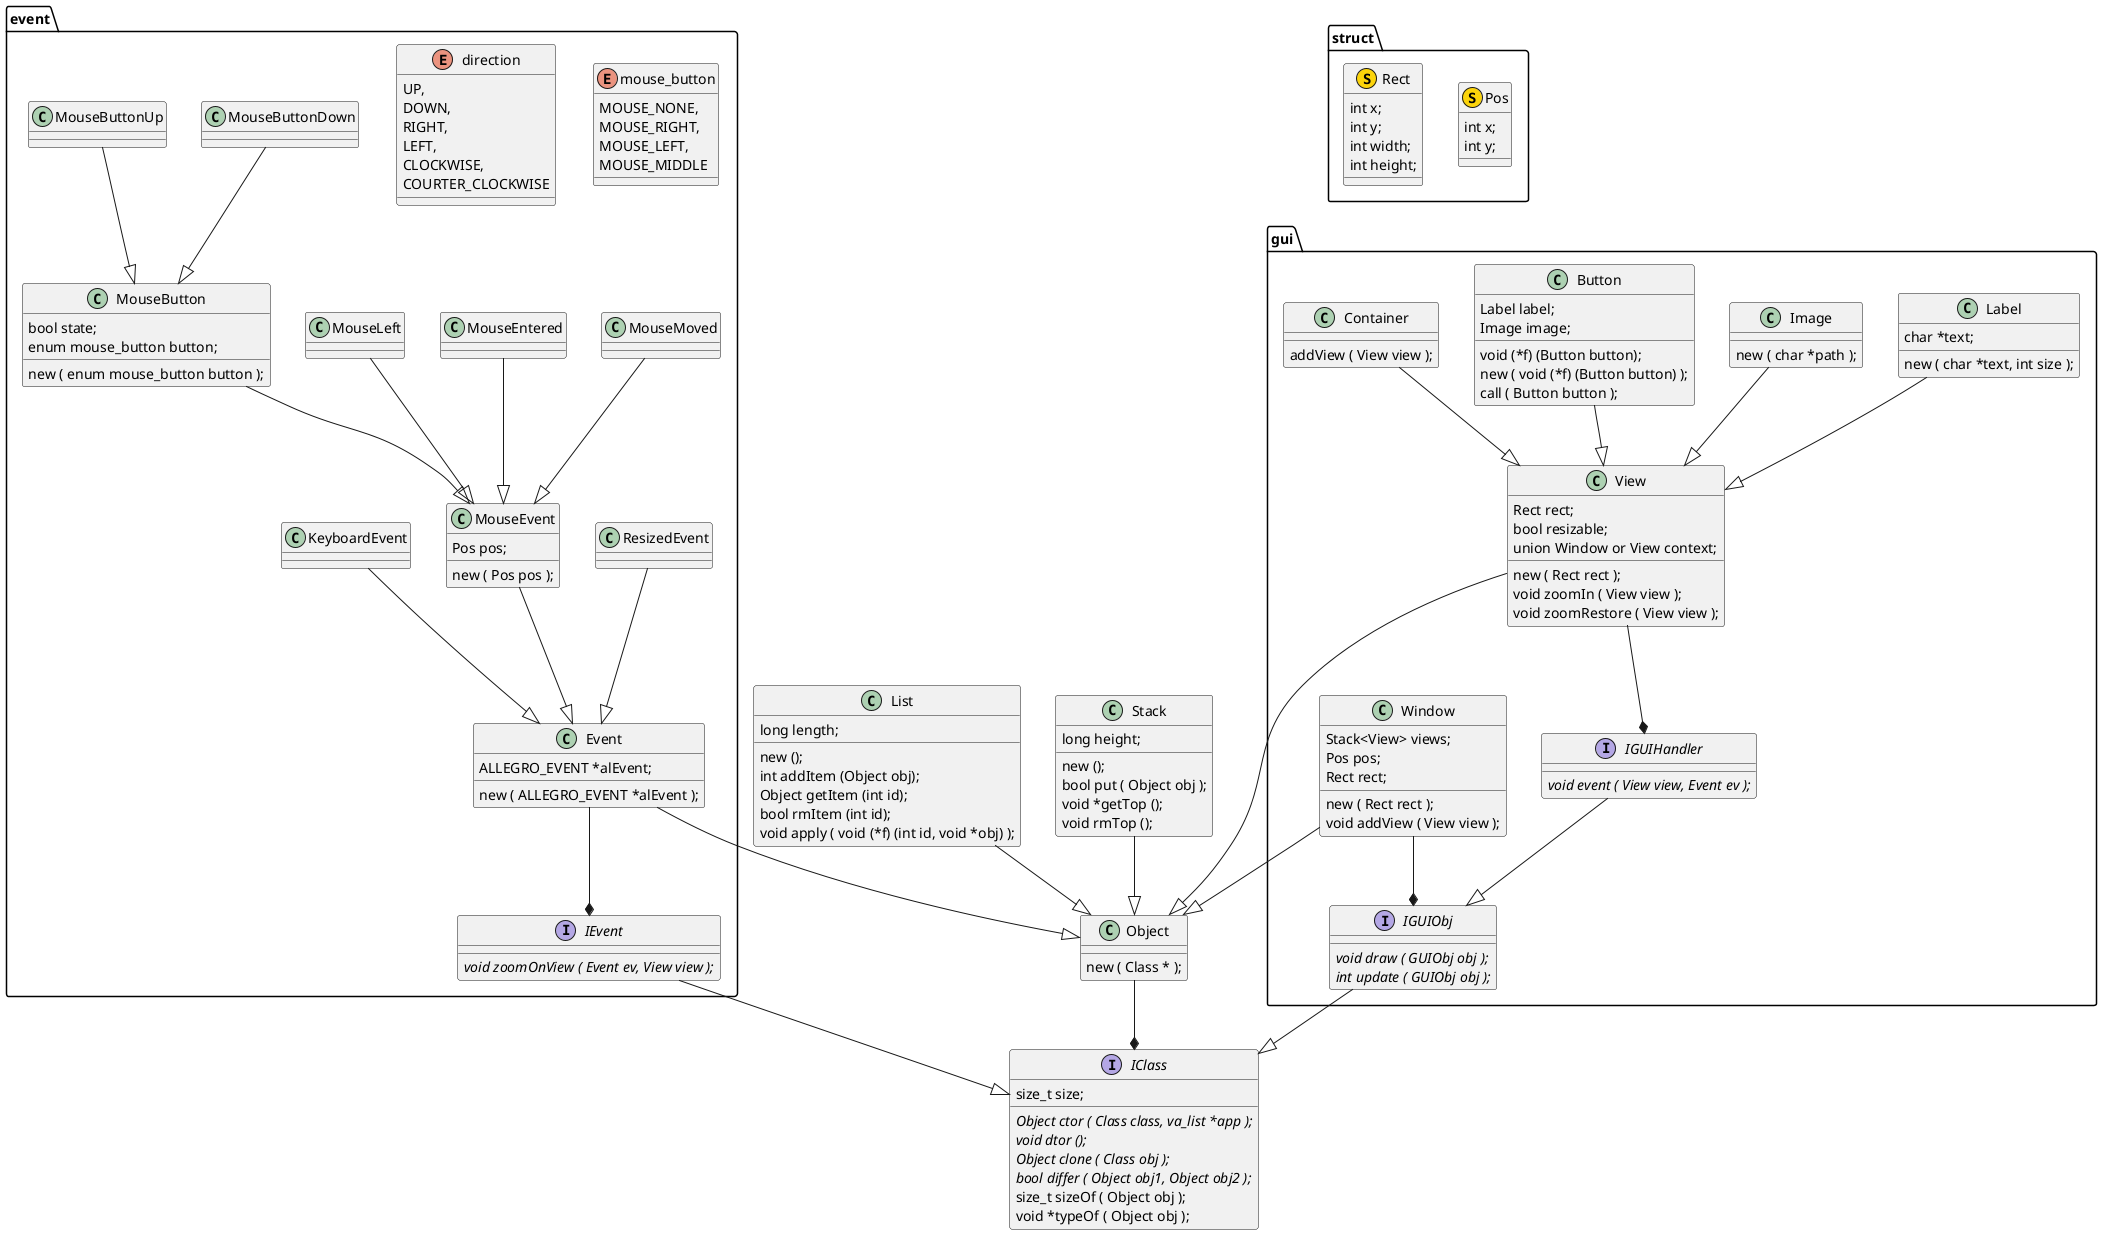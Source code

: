@startuml
'scale 2.0

'skinparam handwritten true
skinparam defaultFontName Monospace
skinparam classFontSize 18
skinparam defaultFontSize 14

package "struct" {
	class Pos <<(S,#fcd40a)>> {
		int x;
		int y;
	}
	class Rect <<(S,#fcd40a)>> {
		int x;
		int y;
		int width;
		int height;
	}
}

interface IClass {
	size_t size;
	{abstract} Object ctor ( Class class, va_list *app );
	{abstract} void dtor ();
	{abstract} Object clone ( Class obj );
	{abstract} bool differ ( Object obj1, Object obj2 );
	size_t sizeOf ( Object obj );
	void *typeOf ( Object obj );
}

class Object {
	new ( Class * );
}
class List {
	long length;
	new ();
	int addItem (Object obj);
	Object getItem (int id);
	bool rmItem (int id);
	void apply ( void (*f) (int id, void *obj) );
}
class Stack {
	long height;
	new ();
	bool put ( Object obj );
	void *getTop ();
	void rmTop ();
}

package event {
	enum mouse_button {
		MOUSE_NONE,
		MOUSE_RIGHT,
		MOUSE_LEFT,
		MOUSE_MIDDLE
	}
	enum direction {
		UP,
		DOWN,
		RIGHT,
		LEFT,
		CLOCKWISE,
		COURTER_CLOCKWISE
	}
	interface IEvent {
		{abstract} void zoomOnView ( Event ev, View view );
	}
	class Event {
		ALLEGRO_EVENT *alEvent;
		new ( ALLEGRO_EVENT *alEvent );
	}
	class ResizedEvent {
	}
	class MouseEvent {
		Pos pos;
		new ( Pos pos );
	}
	class MouseMoved {
	}
	class MouseEntered {
	}
	class MouseLeft {
	}
	class MouseButton {
		bool state;
		enum mouse_button button;
		new ( enum mouse_button button );
	}
	class MouseButtonDown {
	}
	class MouseButtonUp {
	}
	class KeyboardEvent {
	}
}
package gui {
	interface IGUIObj {
		{abstract} void draw ( GUIObj obj );
		{abstract} int update ( GUIObj obj );
	}
	interface IGUIHandler {
		{abstract} void event ( View view, Event ev );
	}
	class Window {
		Stack<View> views;
		Pos pos;
		Rect rect;
		new ( Rect rect );
		void addView ( View view );
	}
	class View {
		Rect rect;
		bool resizable;
		union Window or View context;
		new ( Rect rect );
		void zoomIn ( View view );
		void zoomRestore ( View view );
	}
	class Label {
		char *text;
		new ( char *text, int size );
	}
	class Image {
		new ( char *path );
	}
	class Button {
		Label label;
		Image image;
		void (*f) (Button button);
		new ( void (*f) (Button button) );
		call ( Button button );
	}
	class Container {
		addView ( View view );
	}
}

Object --* IClass

List --|> Object
Stack --|> Object

IGUIObj --|> IClass
IGUIHandler --|> IGUIObj

IEvent --|> IClass
Event --* IEvent

Event --|> Object
ResizedEvent --|> Event
MouseEvent --|> Event
KeyboardEvent --|> Event

MouseMoved --|> MouseEvent
MouseEntered --|> MouseEvent
MouseLeft --|> MouseEvent
MouseButton --|> MouseEvent
MouseButtonDown --|>MouseButton
MouseButtonUp --|>MouseButton

Window --* IGUIObj
Window --|> Object
View --* IGUIHandler
View --|> Object

Container	--|> View

Label --|> View
Button --|> View
Image --|> View

@enduml
